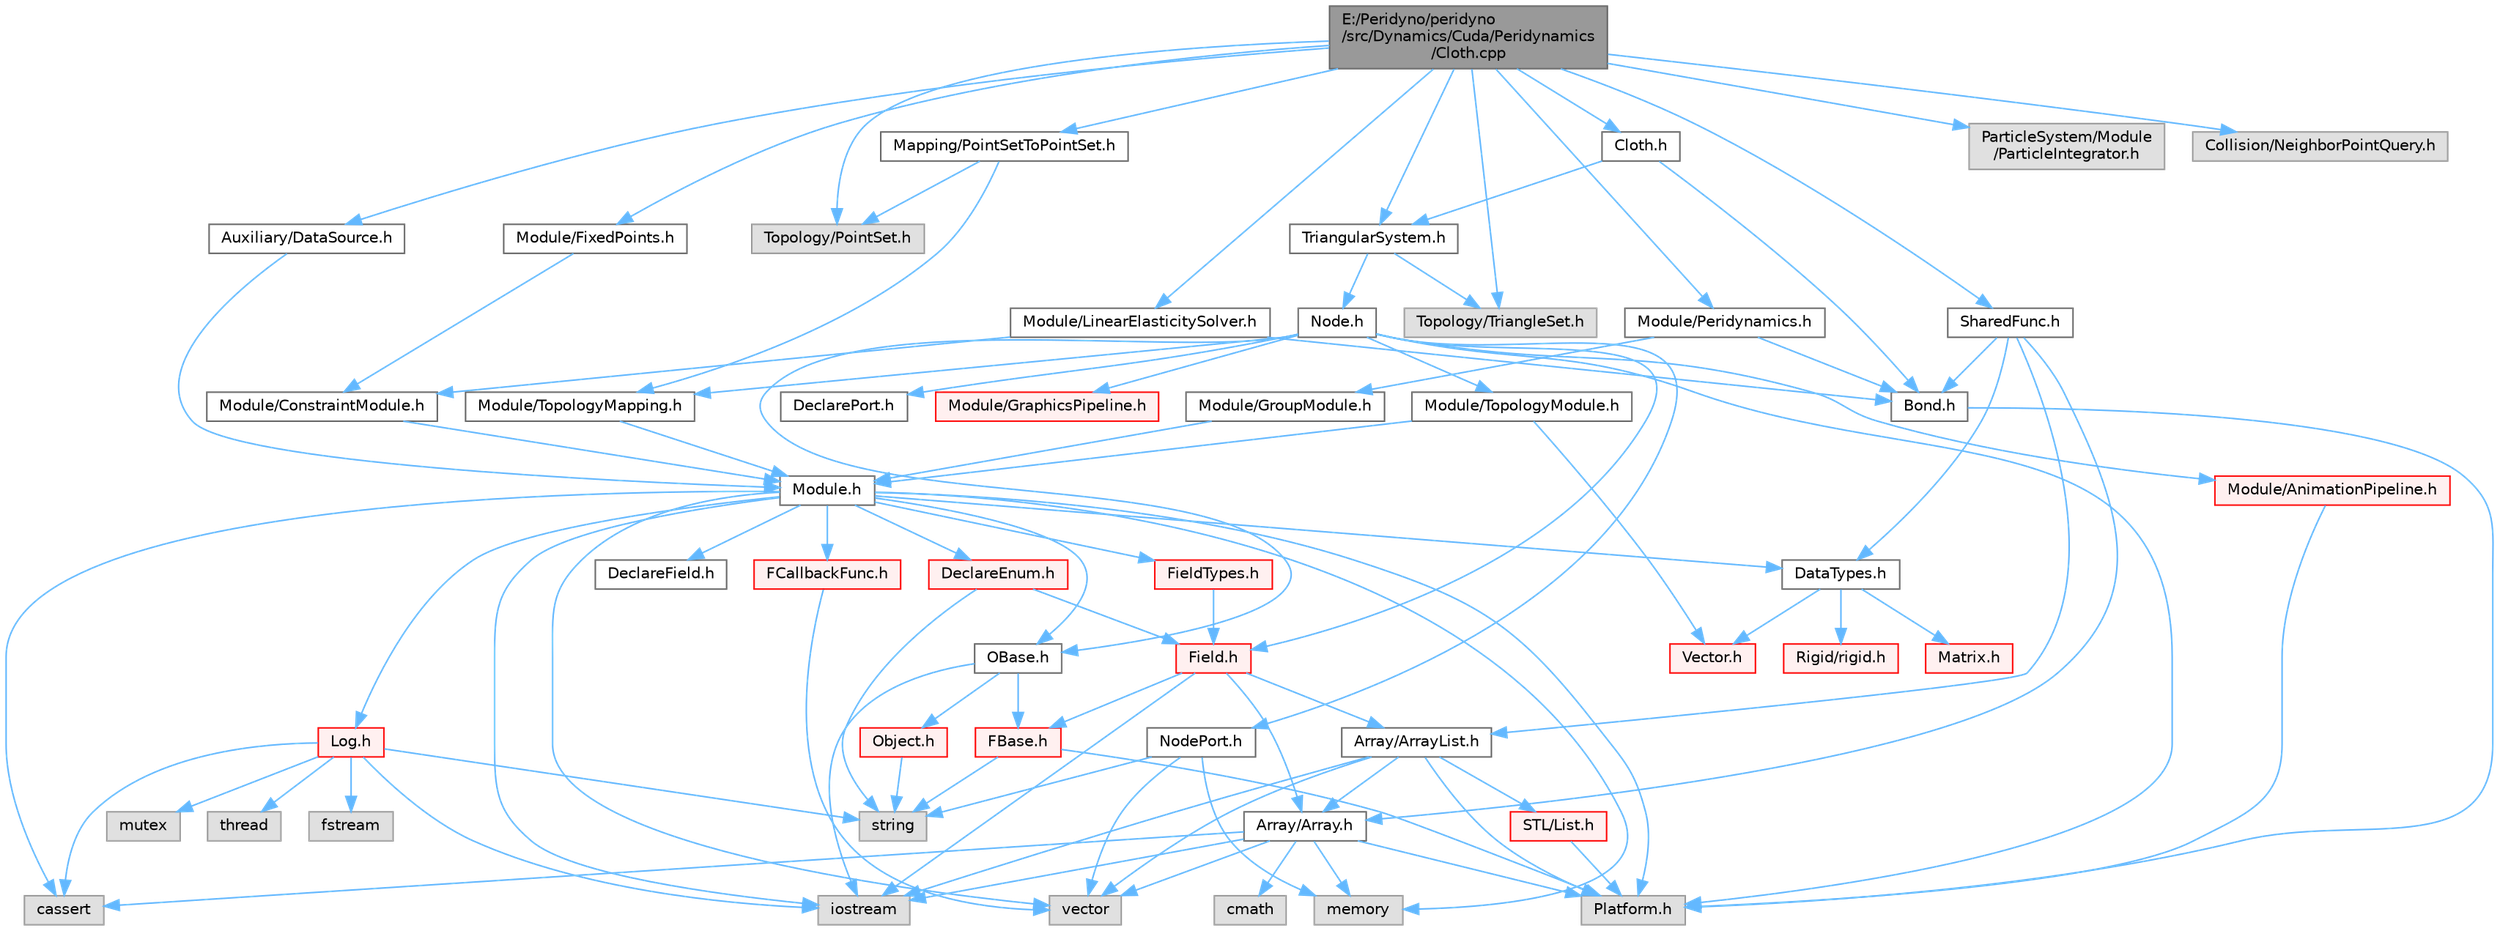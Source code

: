 digraph "E:/Peridyno/peridyno/src/Dynamics/Cuda/Peridynamics/Cloth.cpp"
{
 // LATEX_PDF_SIZE
  bgcolor="transparent";
  edge [fontname=Helvetica,fontsize=10,labelfontname=Helvetica,labelfontsize=10];
  node [fontname=Helvetica,fontsize=10,shape=box,height=0.2,width=0.4];
  Node1 [id="Node000001",label="E:/Peridyno/peridyno\l/src/Dynamics/Cuda/Peridynamics\l/Cloth.cpp",height=0.2,width=0.4,color="gray40", fillcolor="grey60", style="filled", fontcolor="black",tooltip=" "];
  Node1 -> Node2 [id="edge1_Node000001_Node000002",color="steelblue1",style="solid",tooltip=" "];
  Node2 [id="Node000002",label="Cloth.h",height=0.2,width=0.4,color="grey40", fillcolor="white", style="filled",URL="$_cloth_8h.html",tooltip=" "];
  Node2 -> Node3 [id="edge2_Node000002_Node000003",color="steelblue1",style="solid",tooltip=" "];
  Node3 [id="Node000003",label="TriangularSystem.h",height=0.2,width=0.4,color="grey40", fillcolor="white", style="filled",URL="$_triangular_system_8h.html",tooltip=" "];
  Node3 -> Node4 [id="edge3_Node000003_Node000004",color="steelblue1",style="solid",tooltip=" "];
  Node4 [id="Node000004",label="Node.h",height=0.2,width=0.4,color="grey40", fillcolor="white", style="filled",URL="$_node_8h.html",tooltip=" "];
  Node4 -> Node5 [id="edge4_Node000004_Node000005",color="steelblue1",style="solid",tooltip=" "];
  Node5 [id="Node000005",label="OBase.h",height=0.2,width=0.4,color="grey40", fillcolor="white", style="filled",URL="$_o_base_8h.html",tooltip=" "];
  Node5 -> Node6 [id="edge5_Node000005_Node000006",color="steelblue1",style="solid",tooltip=" "];
  Node6 [id="Node000006",label="iostream",height=0.2,width=0.4,color="grey60", fillcolor="#E0E0E0", style="filled",tooltip=" "];
  Node5 -> Node7 [id="edge6_Node000005_Node000007",color="steelblue1",style="solid",tooltip=" "];
  Node7 [id="Node000007",label="FBase.h",height=0.2,width=0.4,color="red", fillcolor="#FFF0F0", style="filled",URL="$_f_base_8h.html",tooltip=" "];
  Node7 -> Node8 [id="edge7_Node000007_Node000008",color="steelblue1",style="solid",tooltip=" "];
  Node8 [id="Node000008",label="Platform.h",height=0.2,width=0.4,color="grey60", fillcolor="#E0E0E0", style="filled",tooltip=" "];
  Node7 -> Node11 [id="edge8_Node000007_Node000011",color="steelblue1",style="solid",tooltip=" "];
  Node11 [id="Node000011",label="string",height=0.2,width=0.4,color="grey60", fillcolor="#E0E0E0", style="filled",tooltip=" "];
  Node5 -> Node14 [id="edge9_Node000005_Node000014",color="steelblue1",style="solid",tooltip=" "];
  Node14 [id="Node000014",label="Object.h",height=0.2,width=0.4,color="red", fillcolor="#FFF0F0", style="filled",URL="$_object_8h.html",tooltip=" "];
  Node14 -> Node11 [id="edge10_Node000014_Node000011",color="steelblue1",style="solid",tooltip=" "];
  Node4 -> Node17 [id="edge11_Node000004_Node000017",color="steelblue1",style="solid",tooltip=" "];
  Node17 [id="Node000017",label="Field.h",height=0.2,width=0.4,color="red", fillcolor="#FFF0F0", style="filled",URL="$_field_8h.html",tooltip=" "];
  Node17 -> Node6 [id="edge12_Node000017_Node000006",color="steelblue1",style="solid",tooltip=" "];
  Node17 -> Node7 [id="edge13_Node000017_Node000007",color="steelblue1",style="solid",tooltip=" "];
  Node17 -> Node20 [id="edge14_Node000017_Node000020",color="steelblue1",style="solid",tooltip=" "];
  Node20 [id="Node000020",label="Array/Array.h",height=0.2,width=0.4,color="grey40", fillcolor="white", style="filled",URL="$_array_8h.html",tooltip=" "];
  Node20 -> Node8 [id="edge15_Node000020_Node000008",color="steelblue1",style="solid",tooltip=" "];
  Node20 -> Node21 [id="edge16_Node000020_Node000021",color="steelblue1",style="solid",tooltip=" "];
  Node21 [id="Node000021",label="cassert",height=0.2,width=0.4,color="grey60", fillcolor="#E0E0E0", style="filled",tooltip=" "];
  Node20 -> Node22 [id="edge17_Node000020_Node000022",color="steelblue1",style="solid",tooltip=" "];
  Node22 [id="Node000022",label="vector",height=0.2,width=0.4,color="grey60", fillcolor="#E0E0E0", style="filled",tooltip=" "];
  Node20 -> Node6 [id="edge18_Node000020_Node000006",color="steelblue1",style="solid",tooltip=" "];
  Node20 -> Node23 [id="edge19_Node000020_Node000023",color="steelblue1",style="solid",tooltip=" "];
  Node23 [id="Node000023",label="memory",height=0.2,width=0.4,color="grey60", fillcolor="#E0E0E0", style="filled",tooltip=" "];
  Node20 -> Node24 [id="edge20_Node000020_Node000024",color="steelblue1",style="solid",tooltip=" "];
  Node24 [id="Node000024",label="cmath",height=0.2,width=0.4,color="grey60", fillcolor="#E0E0E0", style="filled",tooltip=" "];
  Node17 -> Node27 [id="edge21_Node000017_Node000027",color="steelblue1",style="solid",tooltip=" "];
  Node27 [id="Node000027",label="Array/ArrayList.h",height=0.2,width=0.4,color="grey40", fillcolor="white", style="filled",URL="$_array_list_8h.html",tooltip=" "];
  Node27 -> Node22 [id="edge22_Node000027_Node000022",color="steelblue1",style="solid",tooltip=" "];
  Node27 -> Node6 [id="edge23_Node000027_Node000006",color="steelblue1",style="solid",tooltip=" "];
  Node27 -> Node8 [id="edge24_Node000027_Node000008",color="steelblue1",style="solid",tooltip=" "];
  Node27 -> Node28 [id="edge25_Node000027_Node000028",color="steelblue1",style="solid",tooltip=" "];
  Node28 [id="Node000028",label="STL/List.h",height=0.2,width=0.4,color="red", fillcolor="#FFF0F0", style="filled",URL="$_list_8h.html",tooltip=" "];
  Node28 -> Node8 [id="edge26_Node000028_Node000008",color="steelblue1",style="solid",tooltip=" "];
  Node27 -> Node20 [id="edge27_Node000027_Node000020",color="steelblue1",style="solid",tooltip=" "];
  Node4 -> Node8 [id="edge28_Node000004_Node000008",color="steelblue1",style="solid",tooltip=" "];
  Node4 -> Node72 [id="edge29_Node000004_Node000072",color="steelblue1",style="solid",tooltip=" "];
  Node72 [id="Node000072",label="DeclarePort.h",height=0.2,width=0.4,color="grey40", fillcolor="white", style="filled",URL="$_declare_port_8h.html",tooltip=" "];
  Node4 -> Node73 [id="edge30_Node000004_Node000073",color="steelblue1",style="solid",tooltip=" "];
  Node73 [id="Node000073",label="NodePort.h",height=0.2,width=0.4,color="grey40", fillcolor="white", style="filled",URL="$_node_port_8h.html",tooltip=" "];
  Node73 -> Node11 [id="edge31_Node000073_Node000011",color="steelblue1",style="solid",tooltip=" "];
  Node73 -> Node22 [id="edge32_Node000073_Node000022",color="steelblue1",style="solid",tooltip=" "];
  Node73 -> Node23 [id="edge33_Node000073_Node000023",color="steelblue1",style="solid",tooltip=" "];
  Node4 -> Node74 [id="edge34_Node000004_Node000074",color="steelblue1",style="solid",tooltip=" "];
  Node74 [id="Node000074",label="Module/TopologyModule.h",height=0.2,width=0.4,color="grey40", fillcolor="white", style="filled",URL="$_topology_module_8h.html",tooltip=" "];
  Node74 -> Node32 [id="edge35_Node000074_Node000032",color="steelblue1",style="solid",tooltip=" "];
  Node32 [id="Node000032",label="Vector.h",height=0.2,width=0.4,color="red", fillcolor="#FFF0F0", style="filled",URL="$_vector_8h.html",tooltip=" "];
  Node74 -> Node75 [id="edge36_Node000074_Node000075",color="steelblue1",style="solid",tooltip=" "];
  Node75 [id="Node000075",label="Module.h",height=0.2,width=0.4,color="grey40", fillcolor="white", style="filled",URL="$_module_8h.html",tooltip=" "];
  Node75 -> Node8 [id="edge37_Node000075_Node000008",color="steelblue1",style="solid",tooltip=" "];
  Node75 -> Node23 [id="edge38_Node000075_Node000023",color="steelblue1",style="solid",tooltip=" "];
  Node75 -> Node22 [id="edge39_Node000075_Node000022",color="steelblue1",style="solid",tooltip=" "];
  Node75 -> Node21 [id="edge40_Node000075_Node000021",color="steelblue1",style="solid",tooltip=" "];
  Node75 -> Node6 [id="edge41_Node000075_Node000006",color="steelblue1",style="solid",tooltip=" "];
  Node75 -> Node5 [id="edge42_Node000075_Node000005",color="steelblue1",style="solid",tooltip=" "];
  Node75 -> Node76 [id="edge43_Node000075_Node000076",color="steelblue1",style="solid",tooltip=" "];
  Node76 [id="Node000076",label="Log.h",height=0.2,width=0.4,color="red", fillcolor="#FFF0F0", style="filled",URL="$_log_8h.html",tooltip=" "];
  Node76 -> Node77 [id="edge44_Node000076_Node000077",color="steelblue1",style="solid",tooltip=" "];
  Node77 [id="Node000077",label="mutex",height=0.2,width=0.4,color="grey60", fillcolor="#E0E0E0", style="filled",tooltip=" "];
  Node76 -> Node78 [id="edge45_Node000076_Node000078",color="steelblue1",style="solid",tooltip=" "];
  Node78 [id="Node000078",label="thread",height=0.2,width=0.4,color="grey60", fillcolor="#E0E0E0", style="filled",tooltip=" "];
  Node76 -> Node11 [id="edge46_Node000076_Node000011",color="steelblue1",style="solid",tooltip=" "];
  Node76 -> Node79 [id="edge47_Node000076_Node000079",color="steelblue1",style="solid",tooltip=" "];
  Node79 [id="Node000079",label="fstream",height=0.2,width=0.4,color="grey60", fillcolor="#E0E0E0", style="filled",tooltip=" "];
  Node76 -> Node6 [id="edge48_Node000076_Node000006",color="steelblue1",style="solid",tooltip=" "];
  Node76 -> Node21 [id="edge49_Node000076_Node000021",color="steelblue1",style="solid",tooltip=" "];
  Node75 -> Node84 [id="edge50_Node000075_Node000084",color="steelblue1",style="solid",tooltip=" "];
  Node84 [id="Node000084",label="DataTypes.h",height=0.2,width=0.4,color="grey40", fillcolor="white", style="filled",URL="$_data_types_8h.html",tooltip=" "];
  Node84 -> Node32 [id="edge51_Node000084_Node000032",color="steelblue1",style="solid",tooltip=" "];
  Node84 -> Node50 [id="edge52_Node000084_Node000050",color="steelblue1",style="solid",tooltip=" "];
  Node50 [id="Node000050",label="Matrix.h",height=0.2,width=0.4,color="red", fillcolor="#FFF0F0", style="filled",URL="$_matrix_8h.html",tooltip=" "];
  Node84 -> Node85 [id="edge53_Node000084_Node000085",color="steelblue1",style="solid",tooltip=" "];
  Node85 [id="Node000085",label="Rigid/rigid.h",height=0.2,width=0.4,color="red", fillcolor="#FFF0F0", style="filled",URL="$rigid_8h.html",tooltip=" "];
  Node75 -> Node89 [id="edge54_Node000075_Node000089",color="steelblue1",style="solid",tooltip=" "];
  Node89 [id="Node000089",label="DeclareEnum.h",height=0.2,width=0.4,color="red", fillcolor="#FFF0F0", style="filled",URL="$_declare_enum_8h.html",tooltip=" "];
  Node89 -> Node11 [id="edge55_Node000089_Node000011",color="steelblue1",style="solid",tooltip=" "];
  Node89 -> Node17 [id="edge56_Node000089_Node000017",color="steelblue1",style="solid",tooltip=" "];
  Node75 -> Node90 [id="edge57_Node000075_Node000090",color="steelblue1",style="solid",tooltip=" "];
  Node90 [id="Node000090",label="DeclareField.h",height=0.2,width=0.4,color="grey40", fillcolor="white", style="filled",URL="$_declare_field_8h.html",tooltip=" "];
  Node75 -> Node91 [id="edge58_Node000075_Node000091",color="steelblue1",style="solid",tooltip=" "];
  Node91 [id="Node000091",label="FCallbackFunc.h",height=0.2,width=0.4,color="red", fillcolor="#FFF0F0", style="filled",URL="$_f_callback_func_8h.html",tooltip=" "];
  Node91 -> Node22 [id="edge59_Node000091_Node000022",color="steelblue1",style="solid",tooltip=" "];
  Node75 -> Node92 [id="edge60_Node000075_Node000092",color="steelblue1",style="solid",tooltip=" "];
  Node92 [id="Node000092",label="FieldTypes.h",height=0.2,width=0.4,color="red", fillcolor="#FFF0F0", style="filled",URL="$_field_types_8h.html",tooltip=" "];
  Node92 -> Node17 [id="edge61_Node000092_Node000017",color="steelblue1",style="solid",tooltip=" "];
  Node4 -> Node94 [id="edge62_Node000004_Node000094",color="steelblue1",style="solid",tooltip=" "];
  Node94 [id="Node000094",label="Module/TopologyMapping.h",height=0.2,width=0.4,color="grey40", fillcolor="white", style="filled",URL="$_topology_mapping_8h.html",tooltip=" "];
  Node94 -> Node75 [id="edge63_Node000094_Node000075",color="steelblue1",style="solid",tooltip=" "];
  Node4 -> Node95 [id="edge64_Node000004_Node000095",color="steelblue1",style="solid",tooltip=" "];
  Node95 [id="Node000095",label="Module/AnimationPipeline.h",height=0.2,width=0.4,color="red", fillcolor="#FFF0F0", style="filled",URL="$_animation_pipeline_8h.html",tooltip=" "];
  Node95 -> Node8 [id="edge65_Node000095_Node000008",color="steelblue1",style="solid",tooltip=" "];
  Node4 -> Node97 [id="edge66_Node000004_Node000097",color="steelblue1",style="solid",tooltip=" "];
  Node97 [id="Node000097",label="Module/GraphicsPipeline.h",height=0.2,width=0.4,color="red", fillcolor="#FFF0F0", style="filled",URL="$_graphics_pipeline_8h.html",tooltip=" "];
  Node3 -> Node98 [id="edge67_Node000003_Node000098",color="steelblue1",style="solid",tooltip=" "];
  Node98 [id="Node000098",label="Topology/TriangleSet.h",height=0.2,width=0.4,color="grey60", fillcolor="#E0E0E0", style="filled",tooltip=" "];
  Node2 -> Node99 [id="edge68_Node000002_Node000099",color="steelblue1",style="solid",tooltip=" "];
  Node99 [id="Node000099",label="Bond.h",height=0.2,width=0.4,color="grey40", fillcolor="white", style="filled",URL="$_bond_8h.html",tooltip=" "];
  Node99 -> Node8 [id="edge69_Node000099_Node000008",color="steelblue1",style="solid",tooltip=" "];
  Node1 -> Node98 [id="edge70_Node000001_Node000098",color="steelblue1",style="solid",tooltip=" "];
  Node1 -> Node100 [id="edge71_Node000001_Node000100",color="steelblue1",style="solid",tooltip=" "];
  Node100 [id="Node000100",label="Topology/PointSet.h",height=0.2,width=0.4,color="grey60", fillcolor="#E0E0E0", style="filled",tooltip=" "];
  Node1 -> Node101 [id="edge72_Node000001_Node000101",color="steelblue1",style="solid",tooltip=" "];
  Node101 [id="Node000101",label="Mapping/PointSetToPointSet.h",height=0.2,width=0.4,color="grey40", fillcolor="white", style="filled",URL="$_point_set_to_point_set_8h.html",tooltip=" "];
  Node101 -> Node94 [id="edge73_Node000101_Node000094",color="steelblue1",style="solid",tooltip=" "];
  Node101 -> Node100 [id="edge74_Node000101_Node000100",color="steelblue1",style="solid",tooltip=" "];
  Node1 -> Node102 [id="edge75_Node000001_Node000102",color="steelblue1",style="solid",tooltip=" "];
  Node102 [id="Node000102",label="ParticleSystem/Module\l/ParticleIntegrator.h",height=0.2,width=0.4,color="grey60", fillcolor="#E0E0E0", style="filled",tooltip=" "];
  Node1 -> Node103 [id="edge76_Node000001_Node000103",color="steelblue1",style="solid",tooltip=" "];
  Node103 [id="Node000103",label="Collision/NeighborPointQuery.h",height=0.2,width=0.4,color="grey60", fillcolor="#E0E0E0", style="filled",tooltip=" "];
  Node1 -> Node104 [id="edge77_Node000001_Node000104",color="steelblue1",style="solid",tooltip=" "];
  Node104 [id="Node000104",label="Module/LinearElasticitySolver.h",height=0.2,width=0.4,color="grey40", fillcolor="white", style="filled",URL="$_linear_elasticity_solver_8h.html",tooltip=" "];
  Node104 -> Node105 [id="edge78_Node000104_Node000105",color="steelblue1",style="solid",tooltip=" "];
  Node105 [id="Node000105",label="Module/ConstraintModule.h",height=0.2,width=0.4,color="grey40", fillcolor="white", style="filled",URL="$_constraint_module_8h.html",tooltip=" "];
  Node105 -> Node75 [id="edge79_Node000105_Node000075",color="steelblue1",style="solid",tooltip=" "];
  Node104 -> Node99 [id="edge80_Node000104_Node000099",color="steelblue1",style="solid",tooltip=" "];
  Node1 -> Node106 [id="edge81_Node000001_Node000106",color="steelblue1",style="solid",tooltip=" "];
  Node106 [id="Node000106",label="Module/Peridynamics.h",height=0.2,width=0.4,color="grey40", fillcolor="white", style="filled",URL="$_peridynamics_8h.html",tooltip=" "];
  Node106 -> Node107 [id="edge82_Node000106_Node000107",color="steelblue1",style="solid",tooltip=" "];
  Node107 [id="Node000107",label="Module/GroupModule.h",height=0.2,width=0.4,color="grey40", fillcolor="white", style="filled",URL="$_group_module_8h.html",tooltip=" "];
  Node107 -> Node75 [id="edge83_Node000107_Node000075",color="steelblue1",style="solid",tooltip=" "];
  Node106 -> Node99 [id="edge84_Node000106_Node000099",color="steelblue1",style="solid",tooltip=" "];
  Node1 -> Node108 [id="edge85_Node000001_Node000108",color="steelblue1",style="solid",tooltip=" "];
  Node108 [id="Node000108",label="Module/FixedPoints.h",height=0.2,width=0.4,color="grey40", fillcolor="white", style="filled",URL="$_fixed_points_8h.html",tooltip=" "];
  Node108 -> Node105 [id="edge86_Node000108_Node000105",color="steelblue1",style="solid",tooltip=" "];
  Node1 -> Node109 [id="edge87_Node000001_Node000109",color="steelblue1",style="solid",tooltip=" "];
  Node109 [id="Node000109",label="Auxiliary/DataSource.h",height=0.2,width=0.4,color="grey40", fillcolor="white", style="filled",URL="$_data_source_8h.html",tooltip=" "];
  Node109 -> Node75 [id="edge88_Node000109_Node000075",color="steelblue1",style="solid",tooltip=" "];
  Node1 -> Node110 [id="edge89_Node000001_Node000110",color="steelblue1",style="solid",tooltip=" "];
  Node110 [id="Node000110",label="SharedFunc.h",height=0.2,width=0.4,color="grey40", fillcolor="white", style="filled",URL="$_shared_func_8h.html",tooltip=" "];
  Node110 -> Node20 [id="edge90_Node000110_Node000020",color="steelblue1",style="solid",tooltip=" "];
  Node110 -> Node27 [id="edge91_Node000110_Node000027",color="steelblue1",style="solid",tooltip=" "];
  Node110 -> Node99 [id="edge92_Node000110_Node000099",color="steelblue1",style="solid",tooltip=" "];
  Node110 -> Node84 [id="edge93_Node000110_Node000084",color="steelblue1",style="solid",tooltip=" "];
  Node1 -> Node3 [id="edge94_Node000001_Node000003",color="steelblue1",style="solid",tooltip=" "];
}
